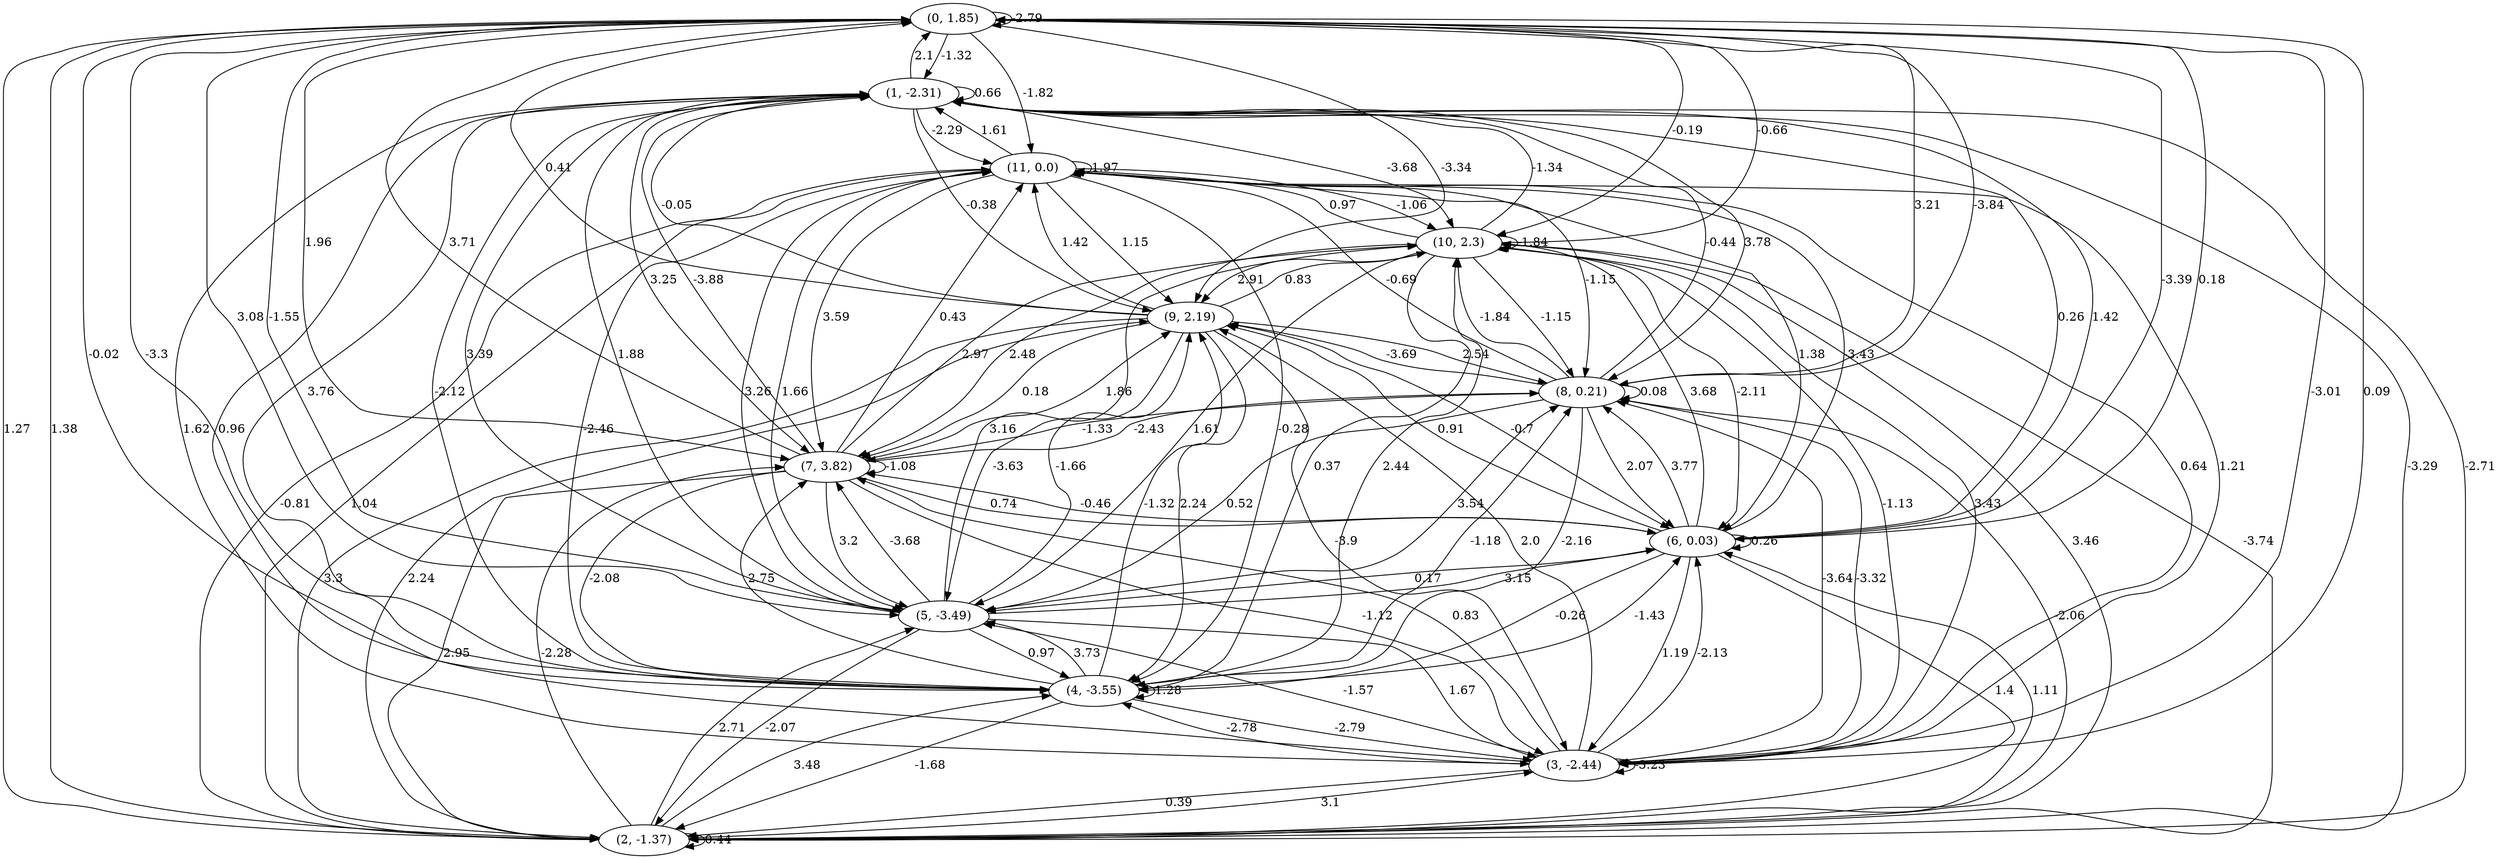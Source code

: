 digraph {
    0 [ label = "(0, 1.85)" ]
    1 [ label = "(1, -2.31)" ]
    2 [ label = "(2, -1.37)" ]
    3 [ label = "(3, -2.44)" ]
    4 [ label = "(4, -3.55)" ]
    5 [ label = "(5, -3.49)" ]
    6 [ label = "(6, 0.03)" ]
    7 [ label = "(7, 3.82)" ]
    8 [ label = "(8, 0.21)" ]
    9 [ label = "(9, 2.19)" ]
    10 [ label = "(10, 2.3)" ]
    11 [ label = "(11, 0.0)" ]
    0 -> 0 [ label = "-2.79" ]
    1 -> 1 [ label = "0.66" ]
    2 -> 2 [ label = "0.44" ]
    3 -> 3 [ label = "-3.23" ]
    4 -> 4 [ label = "1.28" ]
    6 -> 6 [ label = "0.26" ]
    7 -> 7 [ label = "-1.08" ]
    8 -> 8 [ label = "0.08" ]
    10 -> 10 [ label = "-1.84" ]
    11 -> 11 [ label = "1.97" ]
    1 -> 0 [ label = "2.1" ]
    2 -> 0 [ label = "1.38" ]
    3 -> 0 [ label = "0.09" ]
    4 -> 0 [ label = "-3.3" ]
    5 -> 0 [ label = "-1.55" ]
    6 -> 0 [ label = "0.18" ]
    7 -> 0 [ label = "3.71" ]
    8 -> 0 [ label = "3.21" ]
    9 -> 0 [ label = "0.41" ]
    10 -> 0 [ label = "-0.66" ]
    0 -> 1 [ label = "-1.32" ]
    2 -> 1 [ label = "-2.71" ]
    3 -> 1 [ label = "0.96" ]
    4 -> 1 [ label = "3.76" ]
    5 -> 1 [ label = "1.88" ]
    6 -> 1 [ label = "0.26" ]
    7 -> 1 [ label = "-3.88" ]
    8 -> 1 [ label = "-0.44" ]
    9 -> 1 [ label = "-0.05" ]
    10 -> 1 [ label = "-1.34" ]
    11 -> 1 [ label = "1.61" ]
    0 -> 2 [ label = "1.27" ]
    1 -> 2 [ label = "-3.29" ]
    3 -> 2 [ label = "0.39" ]
    4 -> 2 [ label = "-1.68" ]
    5 -> 2 [ label = "-2.07" ]
    6 -> 2 [ label = "1.4" ]
    7 -> 2 [ label = "2.95" ]
    9 -> 2 [ label = "3.3" ]
    10 -> 2 [ label = "3.46" ]
    11 -> 2 [ label = "-0.81" ]
    0 -> 3 [ label = "-3.01" ]
    1 -> 3 [ label = "1.62" ]
    2 -> 3 [ label = "3.1" ]
    4 -> 3 [ label = "-2.79" ]
    5 -> 3 [ label = "1.67" ]
    6 -> 3 [ label = "1.19" ]
    7 -> 3 [ label = "-1.12" ]
    8 -> 3 [ label = "-3.32" ]
    9 -> 3 [ label = "-3.9" ]
    10 -> 3 [ label = "-1.13" ]
    11 -> 3 [ label = "0.64" ]
    0 -> 4 [ label = "-0.02" ]
    1 -> 4 [ label = "-2.12" ]
    2 -> 4 [ label = "3.48" ]
    3 -> 4 [ label = "-2.78" ]
    5 -> 4 [ label = "0.97" ]
    6 -> 4 [ label = "-0.26" ]
    7 -> 4 [ label = "-2.08" ]
    8 -> 4 [ label = "-2.16" ]
    9 -> 4 [ label = "2.24" ]
    10 -> 4 [ label = "0.37" ]
    11 -> 4 [ label = "-0.28" ]
    0 -> 5 [ label = "3.08" ]
    1 -> 5 [ label = "3.39" ]
    2 -> 5 [ label = "2.71" ]
    3 -> 5 [ label = "-1.57" ]
    4 -> 5 [ label = "3.73" ]
    6 -> 5 [ label = "0.17" ]
    7 -> 5 [ label = "3.2" ]
    8 -> 5 [ label = "0.52" ]
    9 -> 5 [ label = "-3.63" ]
    10 -> 5 [ label = "1.61" ]
    11 -> 5 [ label = "1.66" ]
    0 -> 6 [ label = "-3.39" ]
    1 -> 6 [ label = "1.42" ]
    2 -> 6 [ label = "1.11" ]
    3 -> 6 [ label = "-2.13" ]
    4 -> 6 [ label = "-1.43" ]
    5 -> 6 [ label = "3.15" ]
    7 -> 6 [ label = "0.74" ]
    8 -> 6 [ label = "2.07" ]
    9 -> 6 [ label = "-0.7" ]
    10 -> 6 [ label = "-2.11" ]
    11 -> 6 [ label = "1.38" ]
    0 -> 7 [ label = "1.96" ]
    1 -> 7 [ label = "3.25" ]
    2 -> 7 [ label = "-2.28" ]
    3 -> 7 [ label = "0.83" ]
    4 -> 7 [ label = "2.75" ]
    5 -> 7 [ label = "-3.68" ]
    6 -> 7 [ label = "-0.46" ]
    8 -> 7 [ label = "-1.33" ]
    9 -> 7 [ label = "0.18" ]
    10 -> 7 [ label = "2.48" ]
    11 -> 7 [ label = "3.59" ]
    0 -> 8 [ label = "-3.84" ]
    1 -> 8 [ label = "3.78" ]
    2 -> 8 [ label = "-2.06" ]
    3 -> 8 [ label = "-3.64" ]
    4 -> 8 [ label = "-1.18" ]
    5 -> 8 [ label = "3.54" ]
    6 -> 8 [ label = "3.77" ]
    7 -> 8 [ label = "-2.43" ]
    9 -> 8 [ label = "2.54" ]
    10 -> 8 [ label = "-1.15" ]
    11 -> 8 [ label = "-1.15" ]
    0 -> 9 [ label = "-3.34" ]
    1 -> 9 [ label = "-0.38" ]
    2 -> 9 [ label = "2.24" ]
    3 -> 9 [ label = "2.0" ]
    4 -> 9 [ label = "-1.32" ]
    5 -> 9 [ label = "-1.66" ]
    6 -> 9 [ label = "0.91" ]
    7 -> 9 [ label = "1.86" ]
    8 -> 9 [ label = "-3.69" ]
    10 -> 9 [ label = "2.91" ]
    11 -> 9 [ label = "1.15" ]
    0 -> 10 [ label = "-0.19" ]
    1 -> 10 [ label = "-3.68" ]
    2 -> 10 [ label = "-3.74" ]
    3 -> 10 [ label = "3.43" ]
    4 -> 10 [ label = "2.44" ]
    5 -> 10 [ label = "3.16" ]
    6 -> 10 [ label = "3.68" ]
    7 -> 10 [ label = "2.97" ]
    8 -> 10 [ label = "-1.84" ]
    9 -> 10 [ label = "0.83" ]
    11 -> 10 [ label = "-1.06" ]
    0 -> 11 [ label = "-1.82" ]
    1 -> 11 [ label = "-2.29" ]
    2 -> 11 [ label = "1.04" ]
    3 -> 11 [ label = "1.21" ]
    4 -> 11 [ label = "-2.46" ]
    5 -> 11 [ label = "3.26" ]
    6 -> 11 [ label = "-3.43" ]
    7 -> 11 [ label = "0.43" ]
    8 -> 11 [ label = "-0.69" ]
    9 -> 11 [ label = "1.42" ]
    10 -> 11 [ label = "0.97" ]
}

